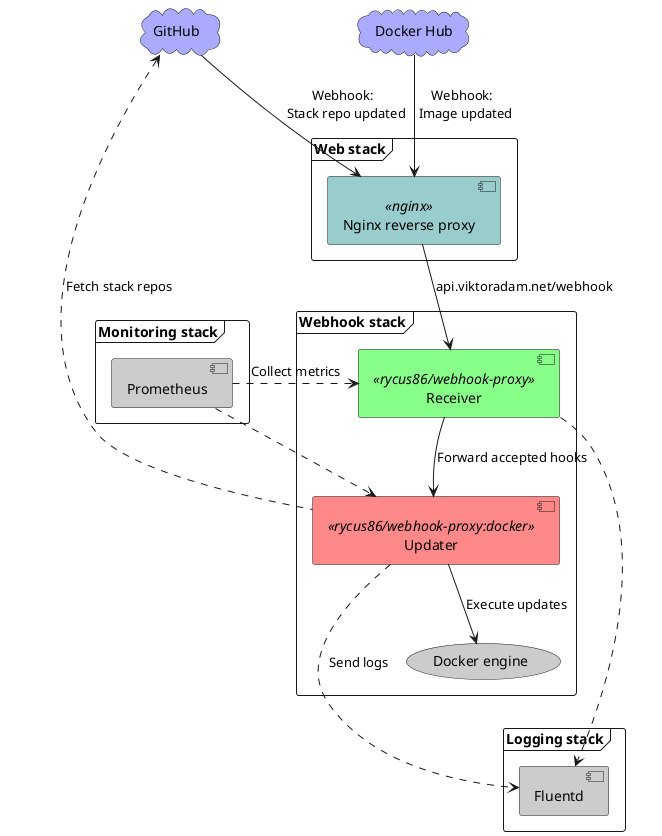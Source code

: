 @startuml

cloud "GitHub" as GH #aaf
cloud "Docker Hub" as DH #aaf

frame "Webhook stack" as stack {
    [Receiver] << rycus86/webhook-proxy >> as receiver #8f8
    [Updater] << rycus86/webhook-proxy:docker >> as updater #f88

    (Docker engine) as docker #ccc
}

frame "Web stack" as web_stack {
    [Nginx reverse proxy] << nginx >> as nginx #9cc
}

frame "Monitoring stack" {
    [Prometheus] #ccc
}

frame "Logging stack" {
    [Fluentd] #ccc
}

nginx --> receiver : api.viktoradam.net/webhook
receiver --> updater : Forward accepted hooks
updater --> docker : Execute updates
updater .u..> GH : Fetch stack repos

GH --> nginx : Webhook: \n Stack repo updated
DH --> nginx : Webhook: \n Image updated

[Prometheus] .r.> receiver : Collect metrics
[Prometheus] .r.> updater

receiver ...> [Fluentd]
updater ...> [Fluentd] : Send logs

@enduml